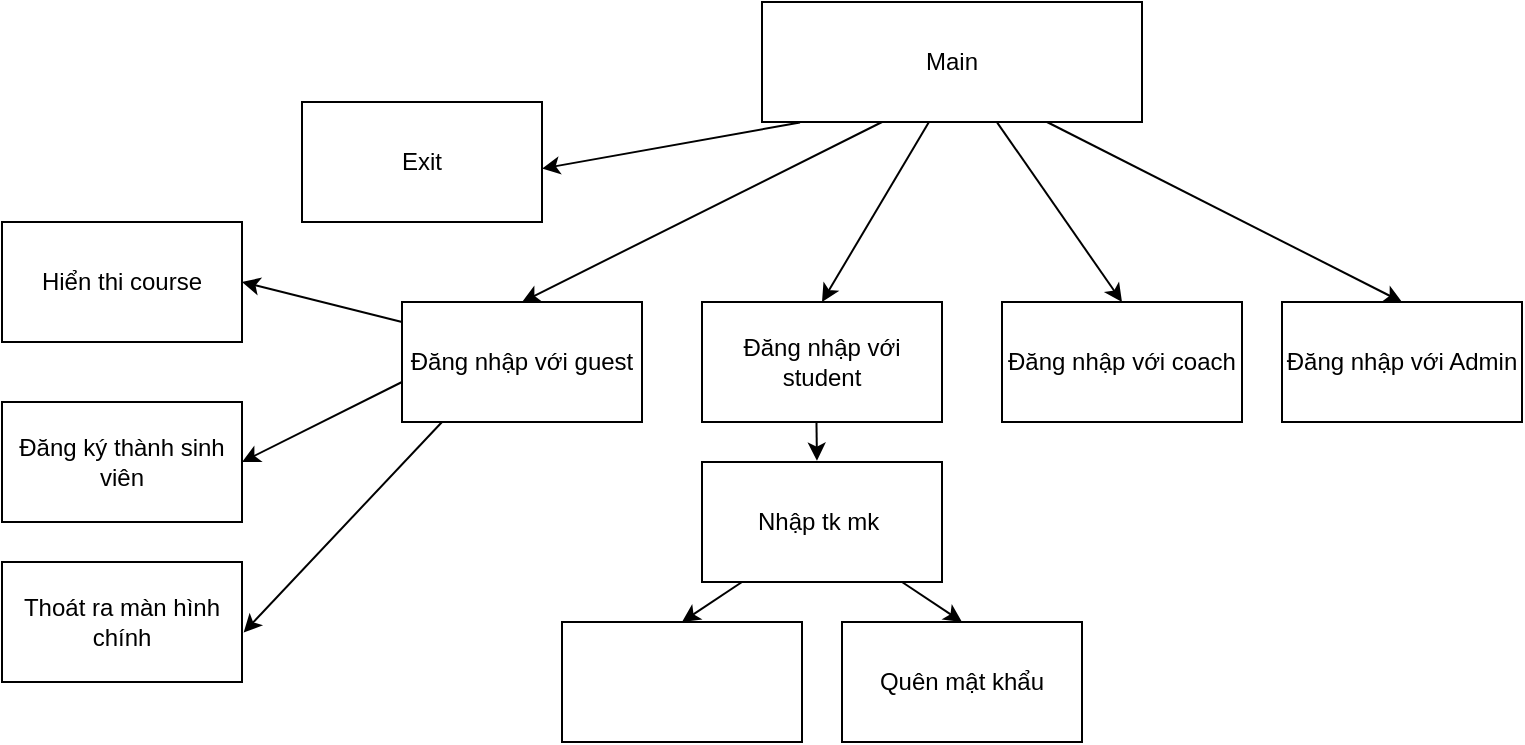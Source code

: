 <mxfile version="24.7.15">
  <diagram id="C5RBs43oDa-KdzZeNtuy" name="Page-1">
    <mxGraphModel dx="1257" dy="186" grid="1" gridSize="10" guides="1" tooltips="1" connect="1" arrows="1" fold="1" page="1" pageScale="1" pageWidth="827" pageHeight="1169" math="0" shadow="0">
      <root>
        <mxCell id="WIyWlLk6GJQsqaUBKTNV-0" />
        <mxCell id="WIyWlLk6GJQsqaUBKTNV-1" parent="WIyWlLk6GJQsqaUBKTNV-0" />
        <mxCell id="T9JNQIHDcTBS1-KBtXzk-0" value="Main" style="rounded=0;whiteSpace=wrap;html=1;" vertex="1" parent="WIyWlLk6GJQsqaUBKTNV-1">
          <mxGeometry x="40" y="80" width="190" height="60" as="geometry" />
        </mxCell>
        <mxCell id="T9JNQIHDcTBS1-KBtXzk-2" value="Đăng nhập với coach" style="rounded=0;whiteSpace=wrap;html=1;" vertex="1" parent="WIyWlLk6GJQsqaUBKTNV-1">
          <mxGeometry x="160" y="230" width="120" height="60" as="geometry" />
        </mxCell>
        <mxCell id="T9JNQIHDcTBS1-KBtXzk-3" value="Đăng nhập với student" style="rounded=0;whiteSpace=wrap;html=1;" vertex="1" parent="WIyWlLk6GJQsqaUBKTNV-1">
          <mxGeometry x="10" y="230" width="120" height="60" as="geometry" />
        </mxCell>
        <mxCell id="T9JNQIHDcTBS1-KBtXzk-4" value="Đăng nhập với guest" style="rounded=0;whiteSpace=wrap;html=1;" vertex="1" parent="WIyWlLk6GJQsqaUBKTNV-1">
          <mxGeometry x="-140" y="230" width="120" height="60" as="geometry" />
        </mxCell>
        <mxCell id="T9JNQIHDcTBS1-KBtXzk-5" value="Exit" style="rounded=0;whiteSpace=wrap;html=1;" vertex="1" parent="WIyWlLk6GJQsqaUBKTNV-1">
          <mxGeometry x="-190" y="130" width="120" height="60" as="geometry" />
        </mxCell>
        <mxCell id="T9JNQIHDcTBS1-KBtXzk-14" value="" style="endArrow=classic;html=1;rounded=0;exitX=0.619;exitY=1.005;exitDx=0;exitDy=0;entryX=0.5;entryY=0;entryDx=0;entryDy=0;exitPerimeter=0;" edge="1" parent="WIyWlLk6GJQsqaUBKTNV-1" source="T9JNQIHDcTBS1-KBtXzk-0" target="T9JNQIHDcTBS1-KBtXzk-2">
          <mxGeometry width="50" height="50" relative="1" as="geometry">
            <mxPoint x="220" y="200" as="sourcePoint" />
            <mxPoint x="270" y="150" as="targetPoint" />
          </mxGeometry>
        </mxCell>
        <mxCell id="T9JNQIHDcTBS1-KBtXzk-17" value="" style="endArrow=classic;html=1;rounded=0;entryX=1;entryY=0.555;entryDx=0;entryDy=0;entryPerimeter=0;exitX=0.1;exitY=1.004;exitDx=0;exitDy=0;exitPerimeter=0;" edge="1" parent="WIyWlLk6GJQsqaUBKTNV-1" source="T9JNQIHDcTBS1-KBtXzk-0" target="T9JNQIHDcTBS1-KBtXzk-5">
          <mxGeometry width="50" height="50" relative="1" as="geometry">
            <mxPoint x="260" y="213" as="sourcePoint" />
            <mxPoint x="260" y="160" as="targetPoint" />
          </mxGeometry>
        </mxCell>
        <mxCell id="T9JNQIHDcTBS1-KBtXzk-19" value="Đăng nhập với Admin" style="rounded=0;whiteSpace=wrap;html=1;" vertex="1" parent="WIyWlLk6GJQsqaUBKTNV-1">
          <mxGeometry x="300" y="230" width="120" height="60" as="geometry" />
        </mxCell>
        <mxCell id="T9JNQIHDcTBS1-KBtXzk-23" value="Hiển thi course" style="rounded=0;whiteSpace=wrap;html=1;" vertex="1" parent="WIyWlLk6GJQsqaUBKTNV-1">
          <mxGeometry x="-340" y="190" width="120" height="60" as="geometry" />
        </mxCell>
        <mxCell id="T9JNQIHDcTBS1-KBtXzk-28" value="" style="endArrow=classic;html=1;rounded=0;entryX=0.5;entryY=0;entryDx=0;entryDy=0;exitX=0.439;exitY=1.002;exitDx=0;exitDy=0;exitPerimeter=0;" edge="1" parent="WIyWlLk6GJQsqaUBKTNV-1" source="T9JNQIHDcTBS1-KBtXzk-0" target="T9JNQIHDcTBS1-KBtXzk-3">
          <mxGeometry width="50" height="50" relative="1" as="geometry">
            <mxPoint x="130" y="140" as="sourcePoint" />
            <mxPoint x="280" y="60" as="targetPoint" />
          </mxGeometry>
        </mxCell>
        <mxCell id="T9JNQIHDcTBS1-KBtXzk-29" value="" style="endArrow=classic;html=1;rounded=0;entryX=0.5;entryY=0;entryDx=0;entryDy=0;exitX=0.316;exitY=1;exitDx=0;exitDy=0;exitPerimeter=0;" edge="1" parent="WIyWlLk6GJQsqaUBKTNV-1" source="T9JNQIHDcTBS1-KBtXzk-0" target="T9JNQIHDcTBS1-KBtXzk-4">
          <mxGeometry width="50" height="50" relative="1" as="geometry">
            <mxPoint x="230" y="110" as="sourcePoint" />
            <mxPoint x="280" y="60" as="targetPoint" />
          </mxGeometry>
        </mxCell>
        <mxCell id="T9JNQIHDcTBS1-KBtXzk-31" value="" style="endArrow=classic;html=1;rounded=0;entryX=0.5;entryY=0;entryDx=0;entryDy=0;exitX=0.75;exitY=1;exitDx=0;exitDy=0;" edge="1" parent="WIyWlLk6GJQsqaUBKTNV-1" source="T9JNQIHDcTBS1-KBtXzk-0" target="T9JNQIHDcTBS1-KBtXzk-19">
          <mxGeometry width="50" height="50" relative="1" as="geometry">
            <mxPoint x="150" y="140" as="sourcePoint" />
            <mxPoint x="380" y="230" as="targetPoint" />
          </mxGeometry>
        </mxCell>
        <mxCell id="T9JNQIHDcTBS1-KBtXzk-32" value="Thoát ra màn hình chính" style="rounded=0;whiteSpace=wrap;html=1;" vertex="1" parent="WIyWlLk6GJQsqaUBKTNV-1">
          <mxGeometry x="-340" y="360" width="120" height="60" as="geometry" />
        </mxCell>
        <mxCell id="T9JNQIHDcTBS1-KBtXzk-33" value="Đăng ký thành sinh viên" style="rounded=0;whiteSpace=wrap;html=1;" vertex="1" parent="WIyWlLk6GJQsqaUBKTNV-1">
          <mxGeometry x="-340" y="280" width="120" height="60" as="geometry" />
        </mxCell>
        <mxCell id="T9JNQIHDcTBS1-KBtXzk-34" value="" style="endArrow=classic;html=1;rounded=0;entryX=1;entryY=0.5;entryDx=0;entryDy=0;" edge="1" parent="WIyWlLk6GJQsqaUBKTNV-1" target="T9JNQIHDcTBS1-KBtXzk-23">
          <mxGeometry width="50" height="50" relative="1" as="geometry">
            <mxPoint x="-140" y="240" as="sourcePoint" />
            <mxPoint x="-90" y="190" as="targetPoint" />
          </mxGeometry>
        </mxCell>
        <mxCell id="T9JNQIHDcTBS1-KBtXzk-35" value="" style="endArrow=classic;html=1;rounded=0;entryX=1;entryY=0.5;entryDx=0;entryDy=0;" edge="1" parent="WIyWlLk6GJQsqaUBKTNV-1" target="T9JNQIHDcTBS1-KBtXzk-33">
          <mxGeometry width="50" height="50" relative="1" as="geometry">
            <mxPoint x="-140" y="270" as="sourcePoint" />
            <mxPoint x="-90" y="220" as="targetPoint" />
          </mxGeometry>
        </mxCell>
        <mxCell id="T9JNQIHDcTBS1-KBtXzk-36" value="" style="endArrow=classic;html=1;rounded=0;entryX=1.007;entryY=0.587;entryDx=0;entryDy=0;entryPerimeter=0;" edge="1" parent="WIyWlLk6GJQsqaUBKTNV-1" target="T9JNQIHDcTBS1-KBtXzk-32">
          <mxGeometry width="50" height="50" relative="1" as="geometry">
            <mxPoint x="-120" y="290" as="sourcePoint" />
            <mxPoint x="-70" y="240" as="targetPoint" />
          </mxGeometry>
        </mxCell>
        <mxCell id="T9JNQIHDcTBS1-KBtXzk-37" value="Nhập tk mk&amp;nbsp;" style="rounded=0;whiteSpace=wrap;html=1;" vertex="1" parent="WIyWlLk6GJQsqaUBKTNV-1">
          <mxGeometry x="10" y="310" width="120" height="60" as="geometry" />
        </mxCell>
        <mxCell id="T9JNQIHDcTBS1-KBtXzk-39" value="" style="rounded=0;whiteSpace=wrap;html=1;" vertex="1" parent="WIyWlLk6GJQsqaUBKTNV-1">
          <mxGeometry x="-60" y="390" width="120" height="60" as="geometry" />
        </mxCell>
        <mxCell id="T9JNQIHDcTBS1-KBtXzk-40" value="Quên mật khẩu" style="rounded=0;whiteSpace=wrap;html=1;" vertex="1" parent="WIyWlLk6GJQsqaUBKTNV-1">
          <mxGeometry x="80" y="390" width="120" height="60" as="geometry" />
        </mxCell>
        <mxCell id="T9JNQIHDcTBS1-KBtXzk-41" value="" style="endArrow=classic;html=1;rounded=0;entryX=0.479;entryY=-0.011;entryDx=0;entryDy=0;entryPerimeter=0;exitX=0.477;exitY=1.007;exitDx=0;exitDy=0;exitPerimeter=0;" edge="1" parent="WIyWlLk6GJQsqaUBKTNV-1" source="T9JNQIHDcTBS1-KBtXzk-3" target="T9JNQIHDcTBS1-KBtXzk-37">
          <mxGeometry width="50" height="50" relative="1" as="geometry">
            <mxPoint x="45" y="290" as="sourcePoint" />
            <mxPoint x="95" y="240" as="targetPoint" />
          </mxGeometry>
        </mxCell>
        <mxCell id="T9JNQIHDcTBS1-KBtXzk-42" value="" style="endArrow=classic;html=1;rounded=0;entryX=0.5;entryY=0;entryDx=0;entryDy=0;" edge="1" parent="WIyWlLk6GJQsqaUBKTNV-1" target="T9JNQIHDcTBS1-KBtXzk-39">
          <mxGeometry width="50" height="50" relative="1" as="geometry">
            <mxPoint x="30" y="370" as="sourcePoint" />
            <mxPoint x="80" y="320" as="targetPoint" />
          </mxGeometry>
        </mxCell>
        <mxCell id="T9JNQIHDcTBS1-KBtXzk-43" value="" style="endArrow=classic;html=1;rounded=0;entryX=0.5;entryY=0;entryDx=0;entryDy=0;" edge="1" parent="WIyWlLk6GJQsqaUBKTNV-1" target="T9JNQIHDcTBS1-KBtXzk-40">
          <mxGeometry width="50" height="50" relative="1" as="geometry">
            <mxPoint x="110" y="370" as="sourcePoint" />
            <mxPoint x="160" y="320" as="targetPoint" />
          </mxGeometry>
        </mxCell>
      </root>
    </mxGraphModel>
  </diagram>
</mxfile>

